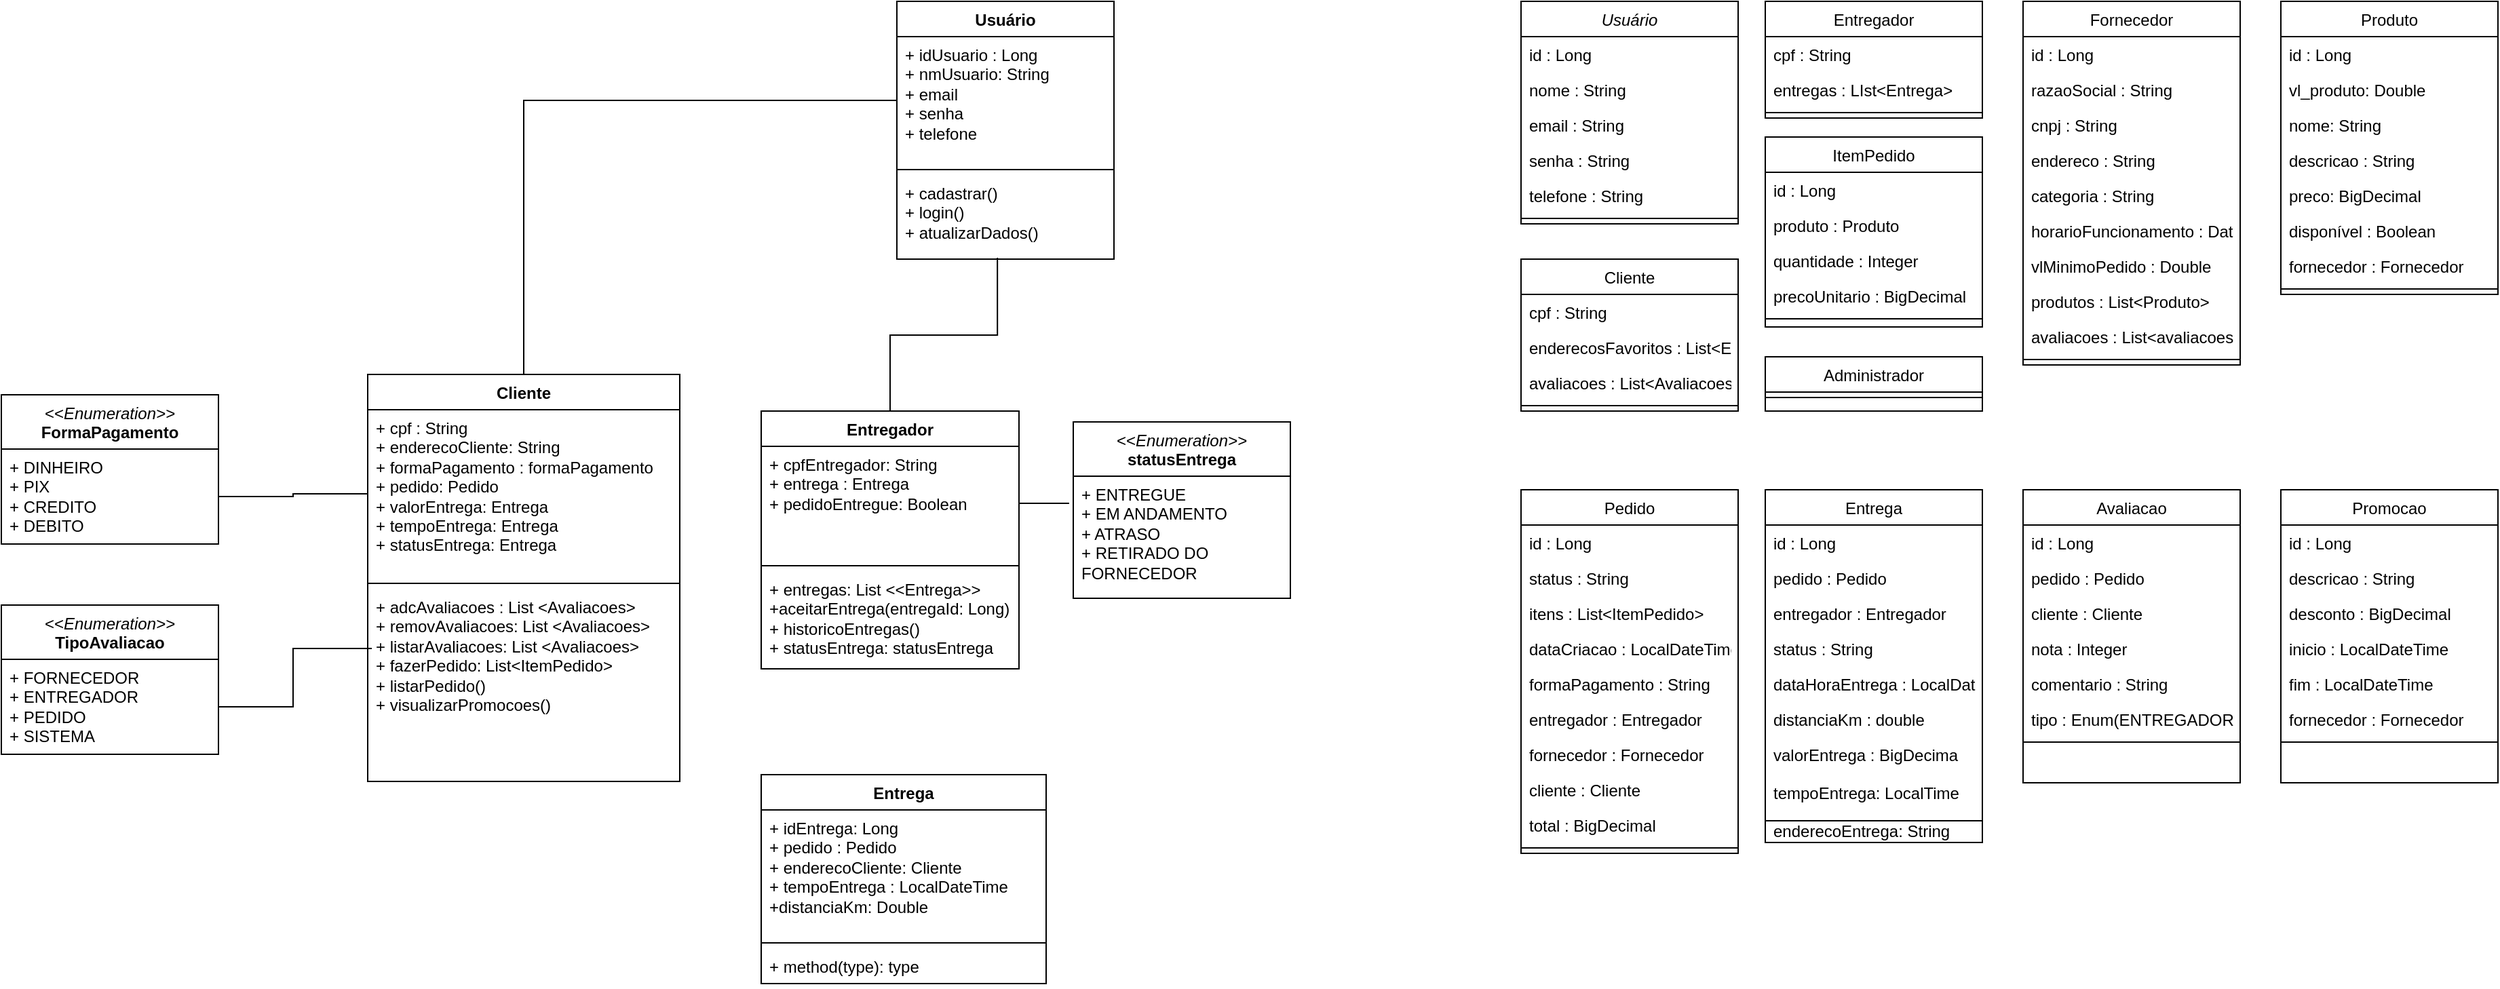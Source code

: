 <mxfile version="27.0.1">
  <diagram id="C5RBs43oDa-KdzZeNtuy" name="Page-1">
    <mxGraphModel dx="2955" dy="702" grid="1" gridSize="10" guides="1" tooltips="1" connect="1" arrows="1" fold="1" page="1" pageScale="1" pageWidth="827" pageHeight="1169" math="0" shadow="0">
      <root>
        <mxCell id="WIyWlLk6GJQsqaUBKTNV-0" />
        <mxCell id="WIyWlLk6GJQsqaUBKTNV-1" parent="WIyWlLk6GJQsqaUBKTNV-0" />
        <mxCell id="zkfFHV4jXpPFQw0GAbJ--0" value="Usuário" style="swimlane;fontStyle=2;align=center;verticalAlign=top;childLayout=stackLayout;horizontal=1;startSize=26;horizontalStack=0;resizeParent=1;resizeLast=0;collapsible=1;marginBottom=0;rounded=0;shadow=0;strokeWidth=1;" parent="WIyWlLk6GJQsqaUBKTNV-1" vertex="1">
          <mxGeometry x="30" y="30" width="160" height="164" as="geometry">
            <mxRectangle x="230" y="140" width="160" height="26" as="alternateBounds" />
          </mxGeometry>
        </mxCell>
        <mxCell id="zkfFHV4jXpPFQw0GAbJ--1" value="id : Long" style="text;align=left;verticalAlign=top;spacingLeft=4;spacingRight=4;overflow=hidden;rotatable=0;points=[[0,0.5],[1,0.5]];portConstraint=eastwest;" parent="zkfFHV4jXpPFQw0GAbJ--0" vertex="1">
          <mxGeometry y="26" width="160" height="26" as="geometry" />
        </mxCell>
        <mxCell id="zkfFHV4jXpPFQw0GAbJ--2" value="nome : String" style="text;align=left;verticalAlign=top;spacingLeft=4;spacingRight=4;overflow=hidden;rotatable=0;points=[[0,0.5],[1,0.5]];portConstraint=eastwest;rounded=0;shadow=0;html=0;" parent="zkfFHV4jXpPFQw0GAbJ--0" vertex="1">
          <mxGeometry y="52" width="160" height="26" as="geometry" />
        </mxCell>
        <mxCell id="zkfFHV4jXpPFQw0GAbJ--3" value="email : String" style="text;align=left;verticalAlign=top;spacingLeft=4;spacingRight=4;overflow=hidden;rotatable=0;points=[[0,0.5],[1,0.5]];portConstraint=eastwest;rounded=0;shadow=0;html=0;" parent="zkfFHV4jXpPFQw0GAbJ--0" vertex="1">
          <mxGeometry y="78" width="160" height="26" as="geometry" />
        </mxCell>
        <mxCell id="stAI0rM8YdK9kasVoPkz-5" value="senha : String" style="text;align=left;verticalAlign=top;spacingLeft=4;spacingRight=4;overflow=hidden;rotatable=0;points=[[0,0.5],[1,0.5]];portConstraint=eastwest;rounded=0;shadow=0;html=0;" parent="zkfFHV4jXpPFQw0GAbJ--0" vertex="1">
          <mxGeometry y="104" width="160" height="26" as="geometry" />
        </mxCell>
        <mxCell id="stAI0rM8YdK9kasVoPkz-6" value="telefone : String" style="text;align=left;verticalAlign=top;spacingLeft=4;spacingRight=4;overflow=hidden;rotatable=0;points=[[0,0.5],[1,0.5]];portConstraint=eastwest;rounded=0;shadow=0;html=0;" parent="zkfFHV4jXpPFQw0GAbJ--0" vertex="1">
          <mxGeometry y="130" width="160" height="26" as="geometry" />
        </mxCell>
        <mxCell id="zkfFHV4jXpPFQw0GAbJ--4" value="" style="line;html=1;strokeWidth=1;align=left;verticalAlign=middle;spacingTop=-1;spacingLeft=3;spacingRight=3;rotatable=0;labelPosition=right;points=[];portConstraint=eastwest;" parent="zkfFHV4jXpPFQw0GAbJ--0" vertex="1">
          <mxGeometry y="156" width="160" height="8" as="geometry" />
        </mxCell>
        <mxCell id="zkfFHV4jXpPFQw0GAbJ--6" value="Cliente" style="swimlane;fontStyle=0;align=center;verticalAlign=top;childLayout=stackLayout;horizontal=1;startSize=26;horizontalStack=0;resizeParent=1;resizeLast=0;collapsible=1;marginBottom=0;rounded=0;shadow=0;strokeWidth=1;" parent="WIyWlLk6GJQsqaUBKTNV-1" vertex="1">
          <mxGeometry x="30" y="220" width="160" height="112" as="geometry">
            <mxRectangle x="130" y="380" width="160" height="26" as="alternateBounds" />
          </mxGeometry>
        </mxCell>
        <mxCell id="zkfFHV4jXpPFQw0GAbJ--7" value="cpf : String" style="text;align=left;verticalAlign=top;spacingLeft=4;spacingRight=4;overflow=hidden;rotatable=0;points=[[0,0.5],[1,0.5]];portConstraint=eastwest;" parent="zkfFHV4jXpPFQw0GAbJ--6" vertex="1">
          <mxGeometry y="26" width="160" height="26" as="geometry" />
        </mxCell>
        <mxCell id="stAI0rM8YdK9kasVoPkz-7" value="enderecosFavoritos : List&lt;Enderecos&gt;" style="text;align=left;verticalAlign=top;spacingLeft=4;spacingRight=4;overflow=hidden;rotatable=0;points=[[0,0.5],[1,0.5]];portConstraint=eastwest;rounded=0;shadow=0;html=0;" parent="zkfFHV4jXpPFQw0GAbJ--6" vertex="1">
          <mxGeometry y="52" width="160" height="26" as="geometry" />
        </mxCell>
        <mxCell id="zkfFHV4jXpPFQw0GAbJ--8" value="avaliacoes : List&lt;Avaliacoes&gt;" style="text;align=left;verticalAlign=top;spacingLeft=4;spacingRight=4;overflow=hidden;rotatable=0;points=[[0,0.5],[1,0.5]];portConstraint=eastwest;rounded=0;shadow=0;html=0;" parent="zkfFHV4jXpPFQw0GAbJ--6" vertex="1">
          <mxGeometry y="78" width="160" height="26" as="geometry" />
        </mxCell>
        <mxCell id="zkfFHV4jXpPFQw0GAbJ--9" value="" style="line;html=1;strokeWidth=1;align=left;verticalAlign=middle;spacingTop=-1;spacingLeft=3;spacingRight=3;rotatable=0;labelPosition=right;points=[];portConstraint=eastwest;" parent="zkfFHV4jXpPFQw0GAbJ--6" vertex="1">
          <mxGeometry y="104" width="160" height="8" as="geometry" />
        </mxCell>
        <mxCell id="zkfFHV4jXpPFQw0GAbJ--13" value="Entregador" style="swimlane;fontStyle=0;align=center;verticalAlign=top;childLayout=stackLayout;horizontal=1;startSize=26;horizontalStack=0;resizeParent=1;resizeLast=0;collapsible=1;marginBottom=0;rounded=0;shadow=0;strokeWidth=1;" parent="WIyWlLk6GJQsqaUBKTNV-1" vertex="1">
          <mxGeometry x="210" y="30" width="160" height="86" as="geometry">
            <mxRectangle x="340" y="380" width="170" height="26" as="alternateBounds" />
          </mxGeometry>
        </mxCell>
        <mxCell id="zkfFHV4jXpPFQw0GAbJ--14" value="cpf : String" style="text;align=left;verticalAlign=top;spacingLeft=4;spacingRight=4;overflow=hidden;rotatable=0;points=[[0,0.5],[1,0.5]];portConstraint=eastwest;" parent="zkfFHV4jXpPFQw0GAbJ--13" vertex="1">
          <mxGeometry y="26" width="160" height="26" as="geometry" />
        </mxCell>
        <mxCell id="stAI0rM8YdK9kasVoPkz-14" value="entregas : LIst&lt;Entrega&gt;" style="text;align=left;verticalAlign=top;spacingLeft=4;spacingRight=4;overflow=hidden;rotatable=0;points=[[0,0.5],[1,0.5]];portConstraint=eastwest;" parent="zkfFHV4jXpPFQw0GAbJ--13" vertex="1">
          <mxGeometry y="52" width="160" height="26" as="geometry" />
        </mxCell>
        <mxCell id="zkfFHV4jXpPFQw0GAbJ--15" value="" style="line;html=1;strokeWidth=1;align=left;verticalAlign=middle;spacingTop=-1;spacingLeft=3;spacingRight=3;rotatable=0;labelPosition=right;points=[];portConstraint=eastwest;" parent="zkfFHV4jXpPFQw0GAbJ--13" vertex="1">
          <mxGeometry y="78" width="160" height="8" as="geometry" />
        </mxCell>
        <mxCell id="stAI0rM8YdK9kasVoPkz-0" value="Fornecedor" style="swimlane;fontStyle=0;align=center;verticalAlign=top;childLayout=stackLayout;horizontal=1;startSize=26;horizontalStack=0;resizeParent=1;resizeLast=0;collapsible=1;marginBottom=0;rounded=0;shadow=0;strokeWidth=1;" parent="WIyWlLk6GJQsqaUBKTNV-1" vertex="1">
          <mxGeometry x="400" y="30" width="160" height="268" as="geometry">
            <mxRectangle x="340" y="380" width="170" height="26" as="alternateBounds" />
          </mxGeometry>
        </mxCell>
        <mxCell id="stAI0rM8YdK9kasVoPkz-1" value="id : Long" style="text;align=left;verticalAlign=top;spacingLeft=4;spacingRight=4;overflow=hidden;rotatable=0;points=[[0,0.5],[1,0.5]];portConstraint=eastwest;" parent="stAI0rM8YdK9kasVoPkz-0" vertex="1">
          <mxGeometry y="26" width="160" height="26" as="geometry" />
        </mxCell>
        <mxCell id="stAI0rM8YdK9kasVoPkz-16" value="razaoSocial : String" style="text;align=left;verticalAlign=top;spacingLeft=4;spacingRight=4;overflow=hidden;rotatable=0;points=[[0,0.5],[1,0.5]];portConstraint=eastwest;" parent="stAI0rM8YdK9kasVoPkz-0" vertex="1">
          <mxGeometry y="52" width="160" height="26" as="geometry" />
        </mxCell>
        <mxCell id="stAI0rM8YdK9kasVoPkz-18" value="cnpj : String" style="text;align=left;verticalAlign=top;spacingLeft=4;spacingRight=4;overflow=hidden;rotatable=0;points=[[0,0.5],[1,0.5]];portConstraint=eastwest;" parent="stAI0rM8YdK9kasVoPkz-0" vertex="1">
          <mxGeometry y="78" width="160" height="26" as="geometry" />
        </mxCell>
        <mxCell id="stAI0rM8YdK9kasVoPkz-17" value="endereco : String" style="text;align=left;verticalAlign=top;spacingLeft=4;spacingRight=4;overflow=hidden;rotatable=0;points=[[0,0.5],[1,0.5]];portConstraint=eastwest;" parent="stAI0rM8YdK9kasVoPkz-0" vertex="1">
          <mxGeometry y="104" width="160" height="26" as="geometry" />
        </mxCell>
        <mxCell id="stAI0rM8YdK9kasVoPkz-19" value="categoria : String" style="text;align=left;verticalAlign=top;spacingLeft=4;spacingRight=4;overflow=hidden;rotatable=0;points=[[0,0.5],[1,0.5]];portConstraint=eastwest;" parent="stAI0rM8YdK9kasVoPkz-0" vertex="1">
          <mxGeometry y="130" width="160" height="26" as="geometry" />
        </mxCell>
        <mxCell id="stAI0rM8YdK9kasVoPkz-20" value="horarioFuncionamento : Datetime" style="text;align=left;verticalAlign=top;spacingLeft=4;spacingRight=4;overflow=hidden;rotatable=0;points=[[0,0.5],[1,0.5]];portConstraint=eastwest;" parent="stAI0rM8YdK9kasVoPkz-0" vertex="1">
          <mxGeometry y="156" width="160" height="26" as="geometry" />
        </mxCell>
        <mxCell id="stAI0rM8YdK9kasVoPkz-21" value="vlMinimoPedido : Double" style="text;align=left;verticalAlign=top;spacingLeft=4;spacingRight=4;overflow=hidden;rotatable=0;points=[[0,0.5],[1,0.5]];portConstraint=eastwest;" parent="stAI0rM8YdK9kasVoPkz-0" vertex="1">
          <mxGeometry y="182" width="160" height="26" as="geometry" />
        </mxCell>
        <mxCell id="stAI0rM8YdK9kasVoPkz-22" value="produtos : List&lt;Produto&gt;" style="text;align=left;verticalAlign=top;spacingLeft=4;spacingRight=4;overflow=hidden;rotatable=0;points=[[0,0.5],[1,0.5]];portConstraint=eastwest;" parent="stAI0rM8YdK9kasVoPkz-0" vertex="1">
          <mxGeometry y="208" width="160" height="26" as="geometry" />
        </mxCell>
        <mxCell id="stAI0rM8YdK9kasVoPkz-23" value="avaliacoes : List&lt;avaliacoes&gt;" style="text;align=left;verticalAlign=top;spacingLeft=4;spacingRight=4;overflow=hidden;rotatable=0;points=[[0,0.5],[1,0.5]];portConstraint=eastwest;" parent="stAI0rM8YdK9kasVoPkz-0" vertex="1">
          <mxGeometry y="234" width="160" height="26" as="geometry" />
        </mxCell>
        <mxCell id="stAI0rM8YdK9kasVoPkz-2" value="" style="line;html=1;strokeWidth=1;align=left;verticalAlign=middle;spacingTop=-1;spacingLeft=3;spacingRight=3;rotatable=0;labelPosition=right;points=[];portConstraint=eastwest;" parent="stAI0rM8YdK9kasVoPkz-0" vertex="1">
          <mxGeometry y="260" width="160" height="8" as="geometry" />
        </mxCell>
        <mxCell id="stAI0rM8YdK9kasVoPkz-8" value="Administrador" style="swimlane;fontStyle=0;align=center;verticalAlign=top;childLayout=stackLayout;horizontal=1;startSize=26;horizontalStack=0;resizeParent=1;resizeLast=0;collapsible=1;marginBottom=0;rounded=0;shadow=0;strokeWidth=1;" parent="WIyWlLk6GJQsqaUBKTNV-1" vertex="1">
          <mxGeometry x="210" y="292" width="160" height="40" as="geometry">
            <mxRectangle x="340" y="380" width="170" height="26" as="alternateBounds" />
          </mxGeometry>
        </mxCell>
        <mxCell id="stAI0rM8YdK9kasVoPkz-10" value="" style="line;html=1;strokeWidth=1;align=left;verticalAlign=middle;spacingTop=-1;spacingLeft=3;spacingRight=3;rotatable=0;labelPosition=right;points=[];portConstraint=eastwest;" parent="stAI0rM8YdK9kasVoPkz-8" vertex="1">
          <mxGeometry y="26" width="160" height="8" as="geometry" />
        </mxCell>
        <mxCell id="stAI0rM8YdK9kasVoPkz-24" value="Produto" style="swimlane;fontStyle=0;align=center;verticalAlign=top;childLayout=stackLayout;horizontal=1;startSize=26;horizontalStack=0;resizeParent=1;resizeLast=0;collapsible=1;marginBottom=0;rounded=0;shadow=0;strokeWidth=1;" parent="WIyWlLk6GJQsqaUBKTNV-1" vertex="1">
          <mxGeometry x="590" y="30" width="160" height="216" as="geometry">
            <mxRectangle x="340" y="380" width="170" height="26" as="alternateBounds" />
          </mxGeometry>
        </mxCell>
        <mxCell id="stAI0rM8YdK9kasVoPkz-26" value="id : Long" style="text;align=left;verticalAlign=top;spacingLeft=4;spacingRight=4;overflow=hidden;rotatable=0;points=[[0,0.5],[1,0.5]];portConstraint=eastwest;" parent="stAI0rM8YdK9kasVoPkz-24" vertex="1">
          <mxGeometry y="26" width="160" height="26" as="geometry" />
        </mxCell>
        <mxCell id="stAI0rM8YdK9kasVoPkz-27" value="vl_produto: Double" style="text;align=left;verticalAlign=top;spacingLeft=4;spacingRight=4;overflow=hidden;rotatable=0;points=[[0,0.5],[1,0.5]];portConstraint=eastwest;" parent="stAI0rM8YdK9kasVoPkz-24" vertex="1">
          <mxGeometry y="52" width="160" height="26" as="geometry" />
        </mxCell>
        <mxCell id="stAI0rM8YdK9kasVoPkz-29" value="nome: String" style="text;align=left;verticalAlign=top;spacingLeft=4;spacingRight=4;overflow=hidden;rotatable=0;points=[[0,0.5],[1,0.5]];portConstraint=eastwest;" parent="stAI0rM8YdK9kasVoPkz-24" vertex="1">
          <mxGeometry y="78" width="160" height="26" as="geometry" />
        </mxCell>
        <mxCell id="stAI0rM8YdK9kasVoPkz-30" value="descricao : String" style="text;align=left;verticalAlign=top;spacingLeft=4;spacingRight=4;overflow=hidden;rotatable=0;points=[[0,0.5],[1,0.5]];portConstraint=eastwest;" parent="stAI0rM8YdK9kasVoPkz-24" vertex="1">
          <mxGeometry y="104" width="160" height="26" as="geometry" />
        </mxCell>
        <mxCell id="stAI0rM8YdK9kasVoPkz-31" value="preco: BigDecimal" style="text;align=left;verticalAlign=top;spacingLeft=4;spacingRight=4;overflow=hidden;rotatable=0;points=[[0,0.5],[1,0.5]];portConstraint=eastwest;" parent="stAI0rM8YdK9kasVoPkz-24" vertex="1">
          <mxGeometry y="130" width="160" height="26" as="geometry" />
        </mxCell>
        <mxCell id="stAI0rM8YdK9kasVoPkz-33" value="disponível : Boolean" style="text;align=left;verticalAlign=top;spacingLeft=4;spacingRight=4;overflow=hidden;rotatable=0;points=[[0,0.5],[1,0.5]];portConstraint=eastwest;" parent="stAI0rM8YdK9kasVoPkz-24" vertex="1">
          <mxGeometry y="156" width="160" height="26" as="geometry" />
        </mxCell>
        <mxCell id="stAI0rM8YdK9kasVoPkz-34" value="fornecedor : Fornecedor" style="text;align=left;verticalAlign=top;spacingLeft=4;spacingRight=4;overflow=hidden;rotatable=0;points=[[0,0.5],[1,0.5]];portConstraint=eastwest;" parent="stAI0rM8YdK9kasVoPkz-24" vertex="1">
          <mxGeometry y="182" width="160" height="26" as="geometry" />
        </mxCell>
        <mxCell id="stAI0rM8YdK9kasVoPkz-25" value="" style="line;html=1;strokeWidth=1;align=left;verticalAlign=middle;spacingTop=-1;spacingLeft=3;spacingRight=3;rotatable=0;labelPosition=right;points=[];portConstraint=eastwest;" parent="stAI0rM8YdK9kasVoPkz-24" vertex="1">
          <mxGeometry y="208" width="160" height="8" as="geometry" />
        </mxCell>
        <mxCell id="stAI0rM8YdK9kasVoPkz-35" value="Pedido" style="swimlane;fontStyle=0;align=center;verticalAlign=top;childLayout=stackLayout;horizontal=1;startSize=26;horizontalStack=0;resizeParent=1;resizeLast=0;collapsible=1;marginBottom=0;rounded=0;shadow=0;strokeWidth=1;" parent="WIyWlLk6GJQsqaUBKTNV-1" vertex="1">
          <mxGeometry x="30" y="390" width="160" height="268" as="geometry">
            <mxRectangle x="340" y="380" width="170" height="26" as="alternateBounds" />
          </mxGeometry>
        </mxCell>
        <mxCell id="stAI0rM8YdK9kasVoPkz-36" value="id : Long" style="text;align=left;verticalAlign=top;spacingLeft=4;spacingRight=4;overflow=hidden;rotatable=0;points=[[0,0.5],[1,0.5]];portConstraint=eastwest;" parent="stAI0rM8YdK9kasVoPkz-35" vertex="1">
          <mxGeometry y="26" width="160" height="26" as="geometry" />
        </mxCell>
        <mxCell id="stAI0rM8YdK9kasVoPkz-37" value="status : String" style="text;align=left;verticalAlign=top;spacingLeft=4;spacingRight=4;overflow=hidden;rotatable=0;points=[[0,0.5],[1,0.5]];portConstraint=eastwest;" parent="stAI0rM8YdK9kasVoPkz-35" vertex="1">
          <mxGeometry y="52" width="160" height="26" as="geometry" />
        </mxCell>
        <mxCell id="stAI0rM8YdK9kasVoPkz-38" value="itens : List&lt;ItemPedido&gt;" style="text;align=left;verticalAlign=top;spacingLeft=4;spacingRight=4;overflow=hidden;rotatable=0;points=[[0,0.5],[1,0.5]];portConstraint=eastwest;" parent="stAI0rM8YdK9kasVoPkz-35" vertex="1">
          <mxGeometry y="78" width="160" height="26" as="geometry" />
        </mxCell>
        <mxCell id="stAI0rM8YdK9kasVoPkz-39" value="dataCriacao : LocalDateTime" style="text;align=left;verticalAlign=top;spacingLeft=4;spacingRight=4;overflow=hidden;rotatable=0;points=[[0,0.5],[1,0.5]];portConstraint=eastwest;" parent="stAI0rM8YdK9kasVoPkz-35" vertex="1">
          <mxGeometry y="104" width="160" height="26" as="geometry" />
        </mxCell>
        <mxCell id="stAI0rM8YdK9kasVoPkz-40" value="formaPagamento : String" style="text;align=left;verticalAlign=top;spacingLeft=4;spacingRight=4;overflow=hidden;rotatable=0;points=[[0,0.5],[1,0.5]];portConstraint=eastwest;" parent="stAI0rM8YdK9kasVoPkz-35" vertex="1">
          <mxGeometry y="130" width="160" height="26" as="geometry" />
        </mxCell>
        <mxCell id="stAI0rM8YdK9kasVoPkz-41" value="entregador : Entregador" style="text;align=left;verticalAlign=top;spacingLeft=4;spacingRight=4;overflow=hidden;rotatable=0;points=[[0,0.5],[1,0.5]];portConstraint=eastwest;" parent="stAI0rM8YdK9kasVoPkz-35" vertex="1">
          <mxGeometry y="156" width="160" height="26" as="geometry" />
        </mxCell>
        <mxCell id="stAI0rM8YdK9kasVoPkz-42" value="fornecedor : Fornecedor" style="text;align=left;verticalAlign=top;spacingLeft=4;spacingRight=4;overflow=hidden;rotatable=0;points=[[0,0.5],[1,0.5]];portConstraint=eastwest;" parent="stAI0rM8YdK9kasVoPkz-35" vertex="1">
          <mxGeometry y="182" width="160" height="26" as="geometry" />
        </mxCell>
        <mxCell id="stAI0rM8YdK9kasVoPkz-45" value="cliente : Cliente" style="text;align=left;verticalAlign=top;spacingLeft=4;spacingRight=4;overflow=hidden;rotatable=0;points=[[0,0.5],[1,0.5]];portConstraint=eastwest;" parent="stAI0rM8YdK9kasVoPkz-35" vertex="1">
          <mxGeometry y="208" width="160" height="26" as="geometry" />
        </mxCell>
        <mxCell id="stAI0rM8YdK9kasVoPkz-46" value="total : BigDecimal" style="text;align=left;verticalAlign=top;spacingLeft=4;spacingRight=4;overflow=hidden;rotatable=0;points=[[0,0.5],[1,0.5]];portConstraint=eastwest;" parent="stAI0rM8YdK9kasVoPkz-35" vertex="1">
          <mxGeometry y="234" width="160" height="26" as="geometry" />
        </mxCell>
        <mxCell id="stAI0rM8YdK9kasVoPkz-43" value="" style="line;html=1;strokeWidth=1;align=left;verticalAlign=middle;spacingTop=-1;spacingLeft=3;spacingRight=3;rotatable=0;labelPosition=right;points=[];portConstraint=eastwest;" parent="stAI0rM8YdK9kasVoPkz-35" vertex="1">
          <mxGeometry y="260" width="160" height="8" as="geometry" />
        </mxCell>
        <mxCell id="stAI0rM8YdK9kasVoPkz-47" value="ItemPedido" style="swimlane;fontStyle=0;align=center;verticalAlign=top;childLayout=stackLayout;horizontal=1;startSize=26;horizontalStack=0;resizeParent=1;resizeLast=0;collapsible=1;marginBottom=0;rounded=0;shadow=0;strokeWidth=1;" parent="WIyWlLk6GJQsqaUBKTNV-1" vertex="1">
          <mxGeometry x="210" y="130" width="160" height="140" as="geometry">
            <mxRectangle x="340" y="380" width="170" height="26" as="alternateBounds" />
          </mxGeometry>
        </mxCell>
        <mxCell id="stAI0rM8YdK9kasVoPkz-48" value="id : Long" style="text;align=left;verticalAlign=top;spacingLeft=4;spacingRight=4;overflow=hidden;rotatable=0;points=[[0,0.5],[1,0.5]];portConstraint=eastwest;" parent="stAI0rM8YdK9kasVoPkz-47" vertex="1">
          <mxGeometry y="26" width="160" height="26" as="geometry" />
        </mxCell>
        <mxCell id="stAI0rM8YdK9kasVoPkz-49" value="produto : Produto" style="text;align=left;verticalAlign=top;spacingLeft=4;spacingRight=4;overflow=hidden;rotatable=0;points=[[0,0.5],[1,0.5]];portConstraint=eastwest;" parent="stAI0rM8YdK9kasVoPkz-47" vertex="1">
          <mxGeometry y="52" width="160" height="26" as="geometry" />
        </mxCell>
        <mxCell id="stAI0rM8YdK9kasVoPkz-50" value="quantidade : Integer" style="text;align=left;verticalAlign=top;spacingLeft=4;spacingRight=4;overflow=hidden;rotatable=0;points=[[0,0.5],[1,0.5]];portConstraint=eastwest;" parent="stAI0rM8YdK9kasVoPkz-47" vertex="1">
          <mxGeometry y="78" width="160" height="26" as="geometry" />
        </mxCell>
        <mxCell id="stAI0rM8YdK9kasVoPkz-51" value="precoUnitario : BigDecimal" style="text;align=left;verticalAlign=top;spacingLeft=4;spacingRight=4;overflow=hidden;rotatable=0;points=[[0,0.5],[1,0.5]];portConstraint=eastwest;" parent="stAI0rM8YdK9kasVoPkz-47" vertex="1">
          <mxGeometry y="104" width="160" height="26" as="geometry" />
        </mxCell>
        <mxCell id="stAI0rM8YdK9kasVoPkz-57" value="" style="line;html=1;strokeWidth=1;align=left;verticalAlign=middle;spacingTop=-1;spacingLeft=3;spacingRight=3;rotatable=0;labelPosition=right;points=[];portConstraint=eastwest;" parent="stAI0rM8YdK9kasVoPkz-47" vertex="1">
          <mxGeometry y="130" width="160" height="8" as="geometry" />
        </mxCell>
        <mxCell id="stAI0rM8YdK9kasVoPkz-59" value="Entrega" style="swimlane;fontStyle=0;align=center;verticalAlign=top;childLayout=stackLayout;horizontal=1;startSize=26;horizontalStack=0;resizeParent=1;resizeLast=0;collapsible=1;marginBottom=0;rounded=0;shadow=0;strokeWidth=1;" parent="WIyWlLk6GJQsqaUBKTNV-1" vertex="1">
          <mxGeometry x="210" y="390" width="160" height="260" as="geometry">
            <mxRectangle x="340" y="380" width="170" height="26" as="alternateBounds" />
          </mxGeometry>
        </mxCell>
        <mxCell id="stAI0rM8YdK9kasVoPkz-60" value="id : Long" style="text;align=left;verticalAlign=top;spacingLeft=4;spacingRight=4;overflow=hidden;rotatable=0;points=[[0,0.5],[1,0.5]];portConstraint=eastwest;" parent="stAI0rM8YdK9kasVoPkz-59" vertex="1">
          <mxGeometry y="26" width="160" height="26" as="geometry" />
        </mxCell>
        <mxCell id="stAI0rM8YdK9kasVoPkz-61" value="pedido : Pedido" style="text;align=left;verticalAlign=top;spacingLeft=4;spacingRight=4;overflow=hidden;rotatable=0;points=[[0,0.5],[1,0.5]];portConstraint=eastwest;" parent="stAI0rM8YdK9kasVoPkz-59" vertex="1">
          <mxGeometry y="52" width="160" height="26" as="geometry" />
        </mxCell>
        <mxCell id="stAI0rM8YdK9kasVoPkz-62" value="entregador : Entregador" style="text;align=left;verticalAlign=top;spacingLeft=4;spacingRight=4;overflow=hidden;rotatable=0;points=[[0,0.5],[1,0.5]];portConstraint=eastwest;" parent="stAI0rM8YdK9kasVoPkz-59" vertex="1">
          <mxGeometry y="78" width="160" height="26" as="geometry" />
        </mxCell>
        <mxCell id="stAI0rM8YdK9kasVoPkz-63" value="status : String" style="text;align=left;verticalAlign=top;spacingLeft=4;spacingRight=4;overflow=hidden;rotatable=0;points=[[0,0.5],[1,0.5]];portConstraint=eastwest;" parent="stAI0rM8YdK9kasVoPkz-59" vertex="1">
          <mxGeometry y="104" width="160" height="26" as="geometry" />
        </mxCell>
        <mxCell id="stAI0rM8YdK9kasVoPkz-66" value="dataHoraEntrega : LocalDateTime" style="text;align=left;verticalAlign=top;spacingLeft=4;spacingRight=4;overflow=hidden;rotatable=0;points=[[0,0.5],[1,0.5]];portConstraint=eastwest;" parent="stAI0rM8YdK9kasVoPkz-59" vertex="1">
          <mxGeometry y="130" width="160" height="26" as="geometry" />
        </mxCell>
        <mxCell id="stAI0rM8YdK9kasVoPkz-68" value="distanciaKm : double" style="text;align=left;verticalAlign=top;spacingLeft=4;spacingRight=4;overflow=hidden;rotatable=0;points=[[0,0.5],[1,0.5]];portConstraint=eastwest;" parent="stAI0rM8YdK9kasVoPkz-59" vertex="1">
          <mxGeometry y="156" width="160" height="26" as="geometry" />
        </mxCell>
        <mxCell id="stAI0rM8YdK9kasVoPkz-69" value="valorEntrega : BigDecima&#xa;&#xa;tempoEntrega: LocalTime&#xa;&#xa;enderecoEntrega: String" style="text;align=left;verticalAlign=top;spacingLeft=4;spacingRight=4;overflow=hidden;rotatable=0;points=[[0,0.5],[1,0.5]];portConstraint=eastwest;" parent="stAI0rM8YdK9kasVoPkz-59" vertex="1">
          <mxGeometry y="182" width="160" height="78" as="geometry" />
        </mxCell>
        <mxCell id="stAI0rM8YdK9kasVoPkz-70" value="Avaliacao" style="swimlane;fontStyle=0;align=center;verticalAlign=top;childLayout=stackLayout;horizontal=1;startSize=26;horizontalStack=0;resizeParent=1;resizeLast=0;collapsible=1;marginBottom=0;rounded=0;shadow=0;strokeWidth=1;" parent="WIyWlLk6GJQsqaUBKTNV-1" vertex="1">
          <mxGeometry x="400" y="390" width="160" height="216" as="geometry">
            <mxRectangle x="340" y="380" width="170" height="26" as="alternateBounds" />
          </mxGeometry>
        </mxCell>
        <mxCell id="stAI0rM8YdK9kasVoPkz-71" value="id : Long" style="text;align=left;verticalAlign=top;spacingLeft=4;spacingRight=4;overflow=hidden;rotatable=0;points=[[0,0.5],[1,0.5]];portConstraint=eastwest;" parent="stAI0rM8YdK9kasVoPkz-70" vertex="1">
          <mxGeometry y="26" width="160" height="26" as="geometry" />
        </mxCell>
        <mxCell id="stAI0rM8YdK9kasVoPkz-72" value="pedido : Pedido" style="text;align=left;verticalAlign=top;spacingLeft=4;spacingRight=4;overflow=hidden;rotatable=0;points=[[0,0.5],[1,0.5]];portConstraint=eastwest;" parent="stAI0rM8YdK9kasVoPkz-70" vertex="1">
          <mxGeometry y="52" width="160" height="26" as="geometry" />
        </mxCell>
        <mxCell id="stAI0rM8YdK9kasVoPkz-73" value="cliente : Cliente" style="text;align=left;verticalAlign=top;spacingLeft=4;spacingRight=4;overflow=hidden;rotatable=0;points=[[0,0.5],[1,0.5]];portConstraint=eastwest;" parent="stAI0rM8YdK9kasVoPkz-70" vertex="1">
          <mxGeometry y="78" width="160" height="26" as="geometry" />
        </mxCell>
        <mxCell id="stAI0rM8YdK9kasVoPkz-74" value="nota : Integer" style="text;align=left;verticalAlign=top;spacingLeft=4;spacingRight=4;overflow=hidden;rotatable=0;points=[[0,0.5],[1,0.5]];portConstraint=eastwest;" parent="stAI0rM8YdK9kasVoPkz-70" vertex="1">
          <mxGeometry y="104" width="160" height="26" as="geometry" />
        </mxCell>
        <mxCell id="stAI0rM8YdK9kasVoPkz-75" value="comentario : String" style="text;align=left;verticalAlign=top;spacingLeft=4;spacingRight=4;overflow=hidden;rotatable=0;points=[[0,0.5],[1,0.5]];portConstraint=eastwest;" parent="stAI0rM8YdK9kasVoPkz-70" vertex="1">
          <mxGeometry y="130" width="160" height="26" as="geometry" />
        </mxCell>
        <mxCell id="stAI0rM8YdK9kasVoPkz-76" value="tipo : Enum(ENTREGADOR, FORNECEDOR, GERAL)" style="text;align=left;verticalAlign=top;spacingLeft=4;spacingRight=4;overflow=hidden;rotatable=0;points=[[0,0.5],[1,0.5]];portConstraint=eastwest;" parent="stAI0rM8YdK9kasVoPkz-70" vertex="1">
          <mxGeometry y="156" width="160" height="26" as="geometry" />
        </mxCell>
        <mxCell id="stAI0rM8YdK9kasVoPkz-78" value="" style="line;html=1;strokeWidth=1;align=left;verticalAlign=middle;spacingTop=-1;spacingLeft=3;spacingRight=3;rotatable=0;labelPosition=right;points=[];portConstraint=eastwest;" parent="stAI0rM8YdK9kasVoPkz-70" vertex="1">
          <mxGeometry y="182" width="160" height="8" as="geometry" />
        </mxCell>
        <mxCell id="stAI0rM8YdK9kasVoPkz-80" value="Promocao" style="swimlane;fontStyle=0;align=center;verticalAlign=top;childLayout=stackLayout;horizontal=1;startSize=26;horizontalStack=0;resizeParent=1;resizeLast=0;collapsible=1;marginBottom=0;rounded=0;shadow=0;strokeWidth=1;" parent="WIyWlLk6GJQsqaUBKTNV-1" vertex="1">
          <mxGeometry x="590" y="390" width="160" height="216" as="geometry">
            <mxRectangle x="340" y="380" width="170" height="26" as="alternateBounds" />
          </mxGeometry>
        </mxCell>
        <mxCell id="stAI0rM8YdK9kasVoPkz-81" value="id : Long" style="text;align=left;verticalAlign=top;spacingLeft=4;spacingRight=4;overflow=hidden;rotatable=0;points=[[0,0.5],[1,0.5]];portConstraint=eastwest;" parent="stAI0rM8YdK9kasVoPkz-80" vertex="1">
          <mxGeometry y="26" width="160" height="26" as="geometry" />
        </mxCell>
        <mxCell id="stAI0rM8YdK9kasVoPkz-82" value="descricao : String" style="text;align=left;verticalAlign=top;spacingLeft=4;spacingRight=4;overflow=hidden;rotatable=0;points=[[0,0.5],[1,0.5]];portConstraint=eastwest;" parent="stAI0rM8YdK9kasVoPkz-80" vertex="1">
          <mxGeometry y="52" width="160" height="26" as="geometry" />
        </mxCell>
        <mxCell id="stAI0rM8YdK9kasVoPkz-83" value="desconto : BigDecimal" style="text;align=left;verticalAlign=top;spacingLeft=4;spacingRight=4;overflow=hidden;rotatable=0;points=[[0,0.5],[1,0.5]];portConstraint=eastwest;" parent="stAI0rM8YdK9kasVoPkz-80" vertex="1">
          <mxGeometry y="78" width="160" height="26" as="geometry" />
        </mxCell>
        <mxCell id="stAI0rM8YdK9kasVoPkz-84" value="inicio : LocalDateTime" style="text;align=left;verticalAlign=top;spacingLeft=4;spacingRight=4;overflow=hidden;rotatable=0;points=[[0,0.5],[1,0.5]];portConstraint=eastwest;" parent="stAI0rM8YdK9kasVoPkz-80" vertex="1">
          <mxGeometry y="104" width="160" height="26" as="geometry" />
        </mxCell>
        <mxCell id="stAI0rM8YdK9kasVoPkz-85" value="fim : LocalDateTime" style="text;align=left;verticalAlign=top;spacingLeft=4;spacingRight=4;overflow=hidden;rotatable=0;points=[[0,0.5],[1,0.5]];portConstraint=eastwest;" parent="stAI0rM8YdK9kasVoPkz-80" vertex="1">
          <mxGeometry y="130" width="160" height="26" as="geometry" />
        </mxCell>
        <mxCell id="stAI0rM8YdK9kasVoPkz-86" value="fornecedor : Fornecedor" style="text;align=left;verticalAlign=top;spacingLeft=4;spacingRight=4;overflow=hidden;rotatable=0;points=[[0,0.5],[1,0.5]];portConstraint=eastwest;" parent="stAI0rM8YdK9kasVoPkz-80" vertex="1">
          <mxGeometry y="156" width="160" height="26" as="geometry" />
        </mxCell>
        <mxCell id="stAI0rM8YdK9kasVoPkz-87" value="" style="line;html=1;strokeWidth=1;align=left;verticalAlign=middle;spacingTop=-1;spacingLeft=3;spacingRight=3;rotatable=0;labelPosition=right;points=[];portConstraint=eastwest;" parent="stAI0rM8YdK9kasVoPkz-80" vertex="1">
          <mxGeometry y="182" width="160" height="8" as="geometry" />
        </mxCell>
        <mxCell id="e9CQdPq5iNhecl8S8Sqo-0" value="Usuário" style="swimlane;fontStyle=1;align=center;verticalAlign=top;childLayout=stackLayout;horizontal=1;startSize=26;horizontalStack=0;resizeParent=1;resizeParentMax=0;resizeLast=0;collapsible=1;marginBottom=0;whiteSpace=wrap;html=1;" vertex="1" parent="WIyWlLk6GJQsqaUBKTNV-1">
          <mxGeometry x="-430" y="30" width="160" height="190" as="geometry" />
        </mxCell>
        <mxCell id="e9CQdPq5iNhecl8S8Sqo-1" value="+ idUsuario : Long&lt;div&gt;+ nmUsuario: String&lt;/div&gt;&lt;div&gt;+ email&lt;/div&gt;&lt;div&gt;+ senha&lt;/div&gt;&lt;div&gt;+ telefone&lt;br&gt;&lt;div&gt;&lt;br&gt;&lt;/div&gt;&lt;/div&gt;" style="text;strokeColor=none;fillColor=none;align=left;verticalAlign=top;spacingLeft=4;spacingRight=4;overflow=hidden;rotatable=0;points=[[0,0.5],[1,0.5]];portConstraint=eastwest;whiteSpace=wrap;html=1;" vertex="1" parent="e9CQdPq5iNhecl8S8Sqo-0">
          <mxGeometry y="26" width="160" height="94" as="geometry" />
        </mxCell>
        <mxCell id="e9CQdPq5iNhecl8S8Sqo-2" value="" style="line;strokeWidth=1;fillColor=none;align=left;verticalAlign=middle;spacingTop=-1;spacingLeft=3;spacingRight=3;rotatable=0;labelPosition=right;points=[];portConstraint=eastwest;strokeColor=inherit;" vertex="1" parent="e9CQdPq5iNhecl8S8Sqo-0">
          <mxGeometry y="120" width="160" height="8" as="geometry" />
        </mxCell>
        <mxCell id="e9CQdPq5iNhecl8S8Sqo-3" value="+ cadastrar()&lt;div&gt;+ login()&lt;/div&gt;&lt;div&gt;+ atualizarDados()&lt;/div&gt;&lt;div&gt;&lt;br&gt;&lt;/div&gt;" style="text;strokeColor=none;fillColor=none;align=left;verticalAlign=top;spacingLeft=4;spacingRight=4;overflow=hidden;rotatable=0;points=[[0,0.5],[1,0.5]];portConstraint=eastwest;whiteSpace=wrap;html=1;" vertex="1" parent="e9CQdPq5iNhecl8S8Sqo-0">
          <mxGeometry y="128" width="160" height="62" as="geometry" />
        </mxCell>
        <mxCell id="e9CQdPq5iNhecl8S8Sqo-33" style="edgeStyle=orthogonalEdgeStyle;rounded=0;orthogonalLoop=1;jettySize=auto;html=1;endArrow=none;startFill=0;" edge="1" parent="WIyWlLk6GJQsqaUBKTNV-1" source="e9CQdPq5iNhecl8S8Sqo-4" target="e9CQdPq5iNhecl8S8Sqo-1">
          <mxGeometry relative="1" as="geometry" />
        </mxCell>
        <mxCell id="e9CQdPq5iNhecl8S8Sqo-4" value="Cliente" style="swimlane;fontStyle=1;align=center;verticalAlign=top;childLayout=stackLayout;horizontal=1;startSize=26;horizontalStack=0;resizeParent=1;resizeParentMax=0;resizeLast=0;collapsible=1;marginBottom=0;whiteSpace=wrap;html=1;" vertex="1" parent="WIyWlLk6GJQsqaUBKTNV-1">
          <mxGeometry x="-820" y="305" width="230" height="300" as="geometry" />
        </mxCell>
        <mxCell id="e9CQdPq5iNhecl8S8Sqo-5" value="+ cpf : String&lt;div&gt;+ enderecoCliente: String&lt;/div&gt;&lt;div&gt;+ formaPagamento : formaPagamento&lt;/div&gt;&lt;div&gt;+ pedido: Pedido&lt;/div&gt;&lt;div&gt;+ valorEntrega: Entrega&amp;nbsp;&lt;/div&gt;&lt;div&gt;+ tempoEntrega: Entrega&lt;/div&gt;&lt;div&gt;+ statusEntrega: Entrega&lt;/div&gt;&lt;div&gt;&lt;br&gt;&lt;/div&gt;&lt;div&gt;&lt;br&gt;&lt;/div&gt;&lt;div&gt;&lt;br&gt;&lt;/div&gt;" style="text;strokeColor=none;fillColor=none;align=left;verticalAlign=top;spacingLeft=4;spacingRight=4;overflow=hidden;rotatable=0;points=[[0,0.5],[1,0.5]];portConstraint=eastwest;whiteSpace=wrap;html=1;" vertex="1" parent="e9CQdPq5iNhecl8S8Sqo-4">
          <mxGeometry y="26" width="230" height="124" as="geometry" />
        </mxCell>
        <mxCell id="e9CQdPq5iNhecl8S8Sqo-6" value="" style="line;strokeWidth=1;fillColor=none;align=left;verticalAlign=middle;spacingTop=-1;spacingLeft=3;spacingRight=3;rotatable=0;labelPosition=right;points=[];portConstraint=eastwest;strokeColor=inherit;" vertex="1" parent="e9CQdPq5iNhecl8S8Sqo-4">
          <mxGeometry y="150" width="230" height="8" as="geometry" />
        </mxCell>
        <mxCell id="e9CQdPq5iNhecl8S8Sqo-7" value="+ adcAvaliacoes : List &amp;lt;Avaliacoes&amp;gt;&lt;div&gt;+ removAvaliacoes:&amp;nbsp;&lt;span style=&quot;background-color: transparent; color: light-dark(rgb(0, 0, 0), rgb(255, 255, 255));&quot;&gt;List &amp;lt;Avaliacoes&amp;gt;&lt;/span&gt;&lt;/div&gt;&lt;div&gt;&lt;span style=&quot;background-color: transparent; color: light-dark(rgb(0, 0, 0), rgb(255, 255, 255));&quot;&gt;+ listarAvaliacoes: List &amp;lt;Avaliacoes&amp;gt;&lt;/span&gt;&lt;/div&gt;&lt;div&gt;&lt;span style=&quot;background-color: transparent; color: light-dark(rgb(0, 0, 0), rgb(255, 255, 255));&quot;&gt;+ fazerPedido: List&amp;lt;ItemPedido&amp;gt;&lt;/span&gt;&lt;/div&gt;&lt;div&gt;&lt;span style=&quot;background-color: transparent; color: light-dark(rgb(0, 0, 0), rgb(255, 255, 255));&quot;&gt;+ listarPedido()&lt;/span&gt;&lt;/div&gt;&lt;div&gt;&lt;span style=&quot;background-color: transparent; color: light-dark(rgb(0, 0, 0), rgb(255, 255, 255));&quot;&gt;+ visualizarPromocoes()&lt;/span&gt;&lt;/div&gt;&lt;div&gt;&lt;span style=&quot;background-color: transparent; color: light-dark(rgb(0, 0, 0), rgb(255, 255, 255));&quot;&gt;&lt;br&gt;&lt;/span&gt;&lt;/div&gt;&lt;div&gt;&lt;br&gt;&lt;/div&gt;" style="text;strokeColor=none;fillColor=none;align=left;verticalAlign=top;spacingLeft=4;spacingRight=4;overflow=hidden;rotatable=0;points=[[0,0.5],[1,0.5]];portConstraint=eastwest;whiteSpace=wrap;html=1;" vertex="1" parent="e9CQdPq5iNhecl8S8Sqo-4">
          <mxGeometry y="158" width="230" height="142" as="geometry" />
        </mxCell>
        <mxCell id="e9CQdPq5iNhecl8S8Sqo-8" value="Entrega" style="swimlane;fontStyle=1;align=center;verticalAlign=top;childLayout=stackLayout;horizontal=1;startSize=26;horizontalStack=0;resizeParent=1;resizeParentMax=0;resizeLast=0;collapsible=1;marginBottom=0;whiteSpace=wrap;html=1;" vertex="1" parent="WIyWlLk6GJQsqaUBKTNV-1">
          <mxGeometry x="-530" y="600" width="210" height="154" as="geometry" />
        </mxCell>
        <mxCell id="e9CQdPq5iNhecl8S8Sqo-9" value="+ idEntrega: Long&lt;div&gt;+ pedido : Pedido&lt;/div&gt;&lt;div&gt;+ enderecoCliente: Cliente&lt;/div&gt;&lt;div&gt;+ tempoEntrega : LocalDateTime&lt;/div&gt;&lt;div&gt;+distanciaKm: Double&lt;/div&gt;&lt;div&gt;&lt;br&gt;&lt;/div&gt;&lt;div&gt;&lt;br&gt;&lt;/div&gt;" style="text;strokeColor=none;fillColor=none;align=left;verticalAlign=top;spacingLeft=4;spacingRight=4;overflow=hidden;rotatable=0;points=[[0,0.5],[1,0.5]];portConstraint=eastwest;whiteSpace=wrap;html=1;" vertex="1" parent="e9CQdPq5iNhecl8S8Sqo-8">
          <mxGeometry y="26" width="210" height="94" as="geometry" />
        </mxCell>
        <mxCell id="e9CQdPq5iNhecl8S8Sqo-10" value="" style="line;strokeWidth=1;fillColor=none;align=left;verticalAlign=middle;spacingTop=-1;spacingLeft=3;spacingRight=3;rotatable=0;labelPosition=right;points=[];portConstraint=eastwest;strokeColor=inherit;" vertex="1" parent="e9CQdPq5iNhecl8S8Sqo-8">
          <mxGeometry y="120" width="210" height="8" as="geometry" />
        </mxCell>
        <mxCell id="e9CQdPq5iNhecl8S8Sqo-11" value="+ method(type): type" style="text;strokeColor=none;fillColor=none;align=left;verticalAlign=top;spacingLeft=4;spacingRight=4;overflow=hidden;rotatable=0;points=[[0,0.5],[1,0.5]];portConstraint=eastwest;whiteSpace=wrap;html=1;" vertex="1" parent="e9CQdPq5iNhecl8S8Sqo-8">
          <mxGeometry y="128" width="210" height="26" as="geometry" />
        </mxCell>
        <mxCell id="e9CQdPq5iNhecl8S8Sqo-20" value="&lt;span style=&quot;font-weight: normal;&quot;&gt;&amp;lt;&amp;lt;&lt;i&gt;Enumeration&amp;gt;&amp;gt;&lt;/i&gt;&lt;/span&gt;&lt;div&gt;FormaPagamento&lt;/div&gt;" style="swimlane;fontStyle=1;align=center;verticalAlign=top;childLayout=stackLayout;horizontal=1;startSize=40;horizontalStack=0;resizeParent=1;resizeParentMax=0;resizeLast=0;collapsible=1;marginBottom=0;whiteSpace=wrap;html=1;" vertex="1" parent="WIyWlLk6GJQsqaUBKTNV-1">
          <mxGeometry x="-1090" y="320" width="160" height="110" as="geometry" />
        </mxCell>
        <mxCell id="e9CQdPq5iNhecl8S8Sqo-21" value="+ DINHEIRO&lt;div&gt;+ PIX&lt;/div&gt;&lt;div&gt;+ CREDITO&lt;/div&gt;&lt;div&gt;+ DEBITO&lt;/div&gt;" style="text;strokeColor=none;fillColor=none;align=left;verticalAlign=top;spacingLeft=4;spacingRight=4;overflow=hidden;rotatable=0;points=[[0,0.5],[1,0.5]];portConstraint=eastwest;whiteSpace=wrap;html=1;" vertex="1" parent="e9CQdPq5iNhecl8S8Sqo-20">
          <mxGeometry y="40" width="160" height="70" as="geometry" />
        </mxCell>
        <mxCell id="e9CQdPq5iNhecl8S8Sqo-29" value="&lt;span style=&quot;font-weight: normal;&quot;&gt;&amp;lt;&amp;lt;&lt;i&gt;Enumeration&amp;gt;&amp;gt;&lt;/i&gt;&lt;/span&gt;&lt;div&gt;TipoAvaliacao&lt;/div&gt;" style="swimlane;fontStyle=1;align=center;verticalAlign=top;childLayout=stackLayout;horizontal=1;startSize=40;horizontalStack=0;resizeParent=1;resizeParentMax=0;resizeLast=0;collapsible=1;marginBottom=0;whiteSpace=wrap;html=1;" vertex="1" parent="WIyWlLk6GJQsqaUBKTNV-1">
          <mxGeometry x="-1090" y="475" width="160" height="110" as="geometry" />
        </mxCell>
        <mxCell id="e9CQdPq5iNhecl8S8Sqo-30" value="+ FORNECEDOR&lt;div&gt;+ ENTREGADOR&lt;/div&gt;&lt;div&gt;+ PEDIDO&lt;/div&gt;&lt;div&gt;+ SISTEMA&lt;/div&gt;" style="text;strokeColor=none;fillColor=none;align=left;verticalAlign=top;spacingLeft=4;spacingRight=4;overflow=hidden;rotatable=0;points=[[0,0.5],[1,0.5]];portConstraint=eastwest;whiteSpace=wrap;html=1;" vertex="1" parent="e9CQdPq5iNhecl8S8Sqo-29">
          <mxGeometry y="40" width="160" height="70" as="geometry" />
        </mxCell>
        <mxCell id="e9CQdPq5iNhecl8S8Sqo-31" style="edgeStyle=orthogonalEdgeStyle;rounded=0;orthogonalLoop=1;jettySize=auto;html=1;entryX=0;entryY=0.5;entryDx=0;entryDy=0;endArrow=none;startFill=0;" edge="1" parent="WIyWlLk6GJQsqaUBKTNV-1" source="e9CQdPq5iNhecl8S8Sqo-21" target="e9CQdPq5iNhecl8S8Sqo-5">
          <mxGeometry relative="1" as="geometry" />
        </mxCell>
        <mxCell id="e9CQdPq5iNhecl8S8Sqo-32" style="edgeStyle=orthogonalEdgeStyle;rounded=0;orthogonalLoop=1;jettySize=auto;html=1;entryX=0.013;entryY=0.31;entryDx=0;entryDy=0;entryPerimeter=0;endArrow=none;startFill=0;" edge="1" parent="WIyWlLk6GJQsqaUBKTNV-1" source="e9CQdPq5iNhecl8S8Sqo-30" target="e9CQdPq5iNhecl8S8Sqo-7">
          <mxGeometry relative="1" as="geometry" />
        </mxCell>
        <mxCell id="e9CQdPq5iNhecl8S8Sqo-34" value="Entregador" style="swimlane;fontStyle=1;align=center;verticalAlign=top;childLayout=stackLayout;horizontal=1;startSize=26;horizontalStack=0;resizeParent=1;resizeParentMax=0;resizeLast=0;collapsible=1;marginBottom=0;whiteSpace=wrap;html=1;" vertex="1" parent="WIyWlLk6GJQsqaUBKTNV-1">
          <mxGeometry x="-530" y="332" width="190" height="190" as="geometry" />
        </mxCell>
        <mxCell id="e9CQdPq5iNhecl8S8Sqo-35" value="+ cpfEntregador: String&lt;div&gt;+ entrega : Entrega&lt;/div&gt;&lt;div&gt;+ pedidoEntregue: Boolean&lt;/div&gt;&lt;div&gt;&lt;br&gt;&lt;/div&gt;" style="text;strokeColor=none;fillColor=none;align=left;verticalAlign=top;spacingLeft=4;spacingRight=4;overflow=hidden;rotatable=0;points=[[0,0.5],[1,0.5]];portConstraint=eastwest;whiteSpace=wrap;html=1;" vertex="1" parent="e9CQdPq5iNhecl8S8Sqo-34">
          <mxGeometry y="26" width="190" height="84" as="geometry" />
        </mxCell>
        <mxCell id="e9CQdPq5iNhecl8S8Sqo-36" value="" style="line;strokeWidth=1;fillColor=none;align=left;verticalAlign=middle;spacingTop=-1;spacingLeft=3;spacingRight=3;rotatable=0;labelPosition=right;points=[];portConstraint=eastwest;strokeColor=inherit;" vertex="1" parent="e9CQdPq5iNhecl8S8Sqo-34">
          <mxGeometry y="110" width="190" height="8" as="geometry" />
        </mxCell>
        <mxCell id="e9CQdPq5iNhecl8S8Sqo-37" value="+ entregas: List &amp;lt;&amp;lt;Entrega&amp;gt;&amp;gt;&lt;div&gt;+aceitarEntrega(entregaId: Long)&lt;/div&gt;&lt;div&gt;+ historicoEntregas()&lt;/div&gt;&lt;div&gt;+ statusEntrega: statusEntrega&lt;/div&gt;" style="text;strokeColor=none;fillColor=none;align=left;verticalAlign=top;spacingLeft=4;spacingRight=4;overflow=hidden;rotatable=0;points=[[0,0.5],[1,0.5]];portConstraint=eastwest;whiteSpace=wrap;html=1;" vertex="1" parent="e9CQdPq5iNhecl8S8Sqo-34">
          <mxGeometry y="118" width="190" height="72" as="geometry" />
        </mxCell>
        <mxCell id="stAI0rM8YdK9kasVoPkz-64" value="" style="line;html=1;strokeWidth=1;align=left;verticalAlign=middle;spacingTop=-1;spacingLeft=3;spacingRight=3;rotatable=0;labelPosition=right;points=[];portConstraint=eastwest;" parent="WIyWlLk6GJQsqaUBKTNV-1" vertex="1">
          <mxGeometry x="210" y="630" width="160" height="8" as="geometry" />
        </mxCell>
        <mxCell id="e9CQdPq5iNhecl8S8Sqo-38" value="&lt;span style=&quot;font-weight: normal;&quot;&gt;&amp;lt;&amp;lt;&lt;i&gt;Enumeration&amp;gt;&amp;gt;&lt;/i&gt;&lt;/span&gt;&lt;div&gt;statusEntrega&lt;/div&gt;" style="swimlane;fontStyle=1;align=center;verticalAlign=top;childLayout=stackLayout;horizontal=1;startSize=40;horizontalStack=0;resizeParent=1;resizeParentMax=0;resizeLast=0;collapsible=1;marginBottom=0;whiteSpace=wrap;html=1;" vertex="1" parent="WIyWlLk6GJQsqaUBKTNV-1">
          <mxGeometry x="-300" y="340" width="160" height="130" as="geometry" />
        </mxCell>
        <mxCell id="e9CQdPq5iNhecl8S8Sqo-39" value="+ ENTREGUE&lt;div&gt;+ EM ANDAMENTO&lt;/div&gt;&lt;div&gt;+ ATRASO&lt;/div&gt;&lt;div&gt;+ RETIRADO DO FORNECEDOR&lt;/div&gt;&lt;div&gt;&lt;br&gt;&lt;/div&gt;" style="text;strokeColor=none;fillColor=none;align=left;verticalAlign=top;spacingLeft=4;spacingRight=4;overflow=hidden;rotatable=0;points=[[0,0.5],[1,0.5]];portConstraint=eastwest;whiteSpace=wrap;html=1;" vertex="1" parent="e9CQdPq5iNhecl8S8Sqo-38">
          <mxGeometry y="40" width="160" height="90" as="geometry" />
        </mxCell>
        <mxCell id="e9CQdPq5iNhecl8S8Sqo-44" style="edgeStyle=orthogonalEdgeStyle;rounded=0;orthogonalLoop=1;jettySize=auto;html=1;entryX=-0.019;entryY=0.222;entryDx=0;entryDy=0;entryPerimeter=0;endArrow=none;startFill=0;" edge="1" parent="WIyWlLk6GJQsqaUBKTNV-1" source="e9CQdPq5iNhecl8S8Sqo-35" target="e9CQdPq5iNhecl8S8Sqo-39">
          <mxGeometry relative="1" as="geometry" />
        </mxCell>
        <mxCell id="e9CQdPq5iNhecl8S8Sqo-45" style="edgeStyle=orthogonalEdgeStyle;rounded=0;orthogonalLoop=1;jettySize=auto;html=1;entryX=0.463;entryY=0.984;entryDx=0;entryDy=0;entryPerimeter=0;endArrow=none;startFill=0;" edge="1" parent="WIyWlLk6GJQsqaUBKTNV-1" source="e9CQdPq5iNhecl8S8Sqo-34" target="e9CQdPq5iNhecl8S8Sqo-3">
          <mxGeometry relative="1" as="geometry" />
        </mxCell>
      </root>
    </mxGraphModel>
  </diagram>
</mxfile>

